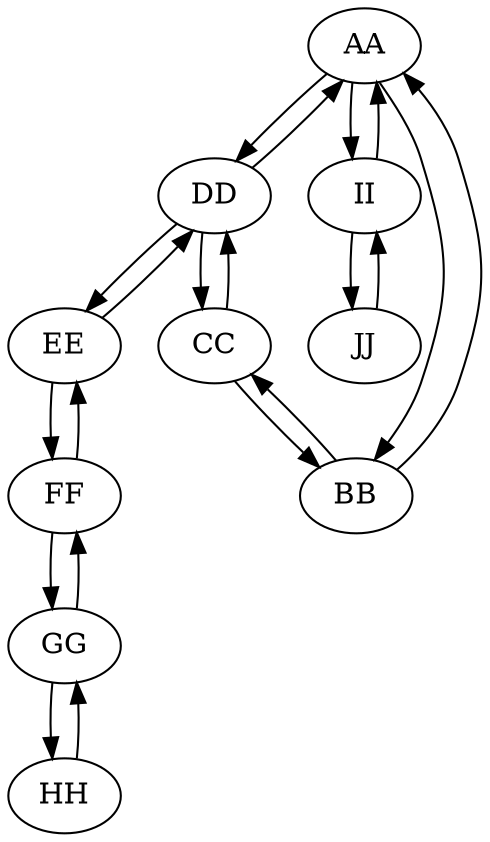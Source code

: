 digraph G {
        AA ->  {DD II BB};
        BB -> {CC AA};
        CC -> {DD BB};
        DD -> {CC AA EE};
        EE -> {FF DD};
        FF -> {EE GG};
        GG -> {FF HH};
        HH -> {GG};
        II -> {AA JJ};
        JJ -> {II};
}